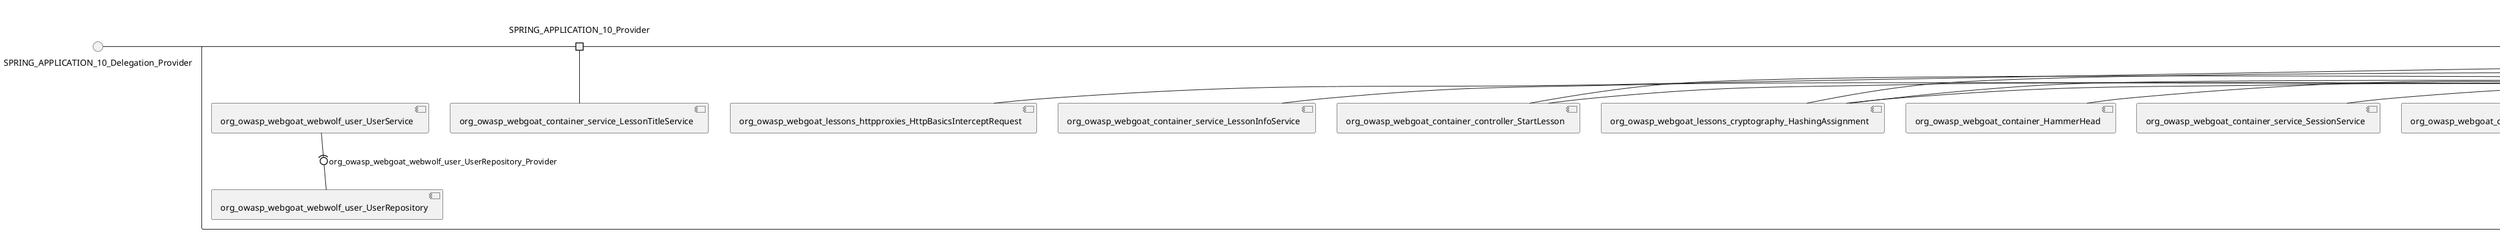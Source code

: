 @startuml
skinparam fixCircleLabelOverlapping true
skinparam componentStyle uml2
() SPRING_APPLICATION_10_Delegation_Provider
() SPRING_APPLICATION_11_Delegation_Provider
() SPRING_APPLICATION_12_Delegation_Provider
() SPRING_APPLICATION_13_Delegation_Provider
() SPRING_APPLICATION_14_Delegation_Provider
() SPRING_APPLICATION_15_Delegation_Provider
() SPRING_APPLICATION_16_Delegation_Provider
() SPRING_APPLICATION_2_Delegation_Provider
() SPRING_APPLICATION_3_Delegation_Provider
() SPRING_APPLICATION_4_Delegation_Provider
() SPRING_APPLICATION_5_Delegation_Provider
() SPRING_APPLICATION_6_Delegation_Provider
() SPRING_APPLICATION_7_Delegation_Provider
() SPRING_APPLICATION_8_Delegation_Provider
() SPRING_APPLICATION_9_Delegation_Provider
() SPRING_APPLICATION_BypassRestrictions_FieldRestrictions_POST_Delegation_Provider
() SPRING_APPLICATION_BypassRestrictions_frontendValidation_POST_Delegation_Provider
() SPRING_APPLICATION_ChromeDevTools_dummy_POST_Delegation_Provider
() SPRING_APPLICATION_ChromeDevTools_network_POST_Delegation_Provider
() SPRING_APPLICATION_CrossSiteScriptingStored_stored_xss_POST_Delegation_Provider
() SPRING_APPLICATION_CrossSiteScriptingStored_stored_xss_follow_up_POST_Delegation_Provider
() SPRING_APPLICATION_CrossSiteScripting_attack1_POST_Delegation_Provider
() SPRING_APPLICATION_CrossSiteScripting_attack3_POST_Delegation_Provider
() SPRING_APPLICATION_CrossSiteScripting_attack4_POST_Delegation_Provider
() SPRING_APPLICATION_CrossSiteScripting_attack5a_GET_Delegation_Provider
() SPRING_APPLICATION_CrossSiteScripting_attack6a_POST_Delegation_Provider
() SPRING_APPLICATION_CrossSiteScripting_dom_follow_up_POST_Delegation_Provider
() SPRING_APPLICATION_CrossSiteScripting_phone_home_xss_POST_Delegation_Provider
() SPRING_APPLICATION_CrossSiteScripting_quiz_GET_POST_Delegation_Provider
() SPRING_APPLICATION_Delegation_Provider
() SPRING_APPLICATION_GET_10_Delegation_Provider
() SPRING_APPLICATION_GET_11_Delegation_Provider
() SPRING_APPLICATION_GET_2_Delegation_Provider
() SPRING_APPLICATION_GET_3_Delegation_Provider
() SPRING_APPLICATION_GET_4_Delegation_Provider
() SPRING_APPLICATION_GET_5_Delegation_Provider
() SPRING_APPLICATION_GET_6_Delegation_Provider
() SPRING_APPLICATION_GET_7_Delegation_Provider
() SPRING_APPLICATION_GET_8_Delegation_Provider
() SPRING_APPLICATION_GET_9_Delegation_Provider
() SPRING_APPLICATION_GET_Delegation_Provider
() SPRING_APPLICATION_HtmlTampering_task_POST_Delegation_Provider
() SPRING_APPLICATION_HttpBasics_attack1_POST_Delegation_Provider
() SPRING_APPLICATION_HttpBasics_attack2_POST_Delegation_Provider
() SPRING_APPLICATION_IDOR_diff_attributes_POST_Delegation_Provider
() SPRING_APPLICATION_IDOR_login_POST_Delegation_Provider
() SPRING_APPLICATION_IDOR_profile_alt_path_POST_Delegation_Provider
() SPRING_APPLICATION_InsecureDeserialization_task_POST_Delegation_Provider
() SPRING_APPLICATION_InsecureLogin_Delegation_Provider
() SPRING_APPLICATION_JWT_decode_POST_Delegation_Provider
() SPRING_APPLICATION_JWT_jku_Delegation_Provider
() SPRING_APPLICATION_JWT_kid_Delegation_Provider
() SPRING_APPLICATION_JWT_quiz_GET_POST_Delegation_Provider
() SPRING_APPLICATION_JWT_refresh_Delegation_Provider
() SPRING_APPLICATION_JWT_secret_POST_Delegation_Provider
() SPRING_APPLICATION_JWT_votings_Delegation_Provider
() SPRING_APPLICATION_LogSpoofing_log_bleeding_POST_Delegation_Provider
() SPRING_APPLICATION_LogSpoofing_log_spoofing_POST_Delegation_Provider
() SPRING_APPLICATION_POST_10_Delegation_Provider
() SPRING_APPLICATION_POST_11_Delegation_Provider
() SPRING_APPLICATION_POST_12_Delegation_Provider
() SPRING_APPLICATION_POST_13_Delegation_Provider
() SPRING_APPLICATION_POST_14_Delegation_Provider
() SPRING_APPLICATION_POST_15_Delegation_Provider
() SPRING_APPLICATION_POST_16_Delegation_Provider
() SPRING_APPLICATION_POST_17_Delegation_Provider
() SPRING_APPLICATION_POST_18_Delegation_Provider
() SPRING_APPLICATION_POST_2_Delegation_Provider
() SPRING_APPLICATION_POST_3_Delegation_Provider
() SPRING_APPLICATION_POST_4_Delegation_Provider
() SPRING_APPLICATION_POST_5_Delegation_Provider
() SPRING_APPLICATION_POST_6_Delegation_Provider
() SPRING_APPLICATION_POST_7_Delegation_Provider
() SPRING_APPLICATION_POST_8_Delegation_Provider
() SPRING_APPLICATION_POST_9_Delegation_Provider
() SPRING_APPLICATION_POST_Delegation_Provider
() SPRING_APPLICATION_PUT_Delegation_Provider
() SPRING_APPLICATION_PasswordReset_ForgotPassword_create_password_reset_link_POST_Delegation_Provider
() SPRING_APPLICATION_PasswordReset_SecurityQuestions_POST_Delegation_Provider
() SPRING_APPLICATION_PasswordReset_reset_Delegation_Provider
() SPRING_APPLICATION_PasswordReset_simple_mail_reset_POST_Delegation_Provider
() SPRING_APPLICATION_PathTraversal_profile_picture_GET_Delegation_Provider
() SPRING_APPLICATION_PathTraversal_profile_picture_fix_GET_Delegation_Provider
() SPRING_APPLICATION_PathTraversal_profile_upload_POST_Delegation_Provider
() SPRING_APPLICATION_PathTraversal_profile_upload_fix_POST_Delegation_Provider
() SPRING_APPLICATION_PathTraversal_profile_upload_remove_user_input_POST_Delegation_Provider
() SPRING_APPLICATION_PathTraversal_random_POST_Delegation_Provider
() SPRING_APPLICATION_PathTraversal_random_picture_GET_Delegation_Provider
() SPRING_APPLICATION_PathTraversal_zip_slip_Delegation_Provider
() SPRING_APPLICATION_SSRF_task1_POST_Delegation_Provider
() SPRING_APPLICATION_SSRF_task2_POST_Delegation_Provider
() SPRING_APPLICATION_SecurePasswords_assignment_POST_Delegation_Provider
() SPRING_APPLICATION_SqlInjectionAdvanced_attack6a_POST_Delegation_Provider
() SPRING_APPLICATION_SqlInjectionAdvanced_attack6b_POST_Delegation_Provider
() SPRING_APPLICATION_SqlInjectionAdvanced_challenge_Login_POST_Delegation_Provider
() SPRING_APPLICATION_SqlInjectionAdvanced_challenge_PUT_Delegation_Provider
() SPRING_APPLICATION_SqlInjectionAdvanced_quiz_GET_POST_Delegation_Provider
() SPRING_APPLICATION_SqlInjectionMitigations_attack10a_POST_Delegation_Provider
() SPRING_APPLICATION_SqlInjectionMitigations_attack10b_POST_Delegation_Provider
() SPRING_APPLICATION_SqlInjectionMitigations_attack12a_POST_Delegation_Provider
() SPRING_APPLICATION_SqlInjectionMitigations_servers_GET_Delegation_Provider
() SPRING_APPLICATION_SqlInjection_assignment5a_POST_Delegation_Provider
() SPRING_APPLICATION_SqlInjection_assignment5b_POST_Delegation_Provider
() SPRING_APPLICATION_SqlInjection_attack10_POST_Delegation_Provider
() SPRING_APPLICATION_SqlInjection_attack2_POST_Delegation_Provider
() SPRING_APPLICATION_SqlInjection_attack3_POST_Delegation_Provider
() SPRING_APPLICATION_SqlInjection_attack4_POST_Delegation_Provider
() SPRING_APPLICATION_SqlInjection_attack5_POST_Delegation_Provider
() SPRING_APPLICATION_SqlInjection_attack8_POST_Delegation_Provider
() SPRING_APPLICATION_SqlInjection_attack9_POST_Delegation_Provider
() SPRING_APPLICATION_SqlOnlyInputValidationOnKeywords_attack_POST_Delegation_Provider
() SPRING_APPLICATION_SqlOnlyInputValidation_attack_POST_Delegation_Provider
() SPRING_APPLICATION_VulnerableComponents_attack1_POST_Delegation_Provider
() SPRING_APPLICATION_WebWolf_GET_Delegation_Provider
() SPRING_APPLICATION_WebWolf_landing_Delegation_Provider
() SPRING_APPLICATION_WebWolf_mail_Delegation_Provider
() SPRING_APPLICATION_challenge_1_POST_Delegation_Provider
() SPRING_APPLICATION_challenge_5_POST_Delegation_Provider
() SPRING_APPLICATION_challenge_7_Delegation_Provider
() SPRING_APPLICATION_challenge_8_Delegation_Provider
() SPRING_APPLICATION_challenge_logo_Delegation_Provider
() SPRING_APPLICATION_cia_quiz_GET_POST_Delegation_Provider
() SPRING_APPLICATION_clientSideFiltering_attack1_POST_Delegation_Provider
() SPRING_APPLICATION_clientSideFiltering_challenge_store_coupons_GET_Delegation_Provider
() SPRING_APPLICATION_clientSideFiltering_getItForFree_POST_Delegation_Provider
() SPRING_APPLICATION_clientSideFiltering_salaries_GET_Delegation_Provider
() SPRING_APPLICATION_crypto_encoding_basic_auth_POST_Delegation_Provider
() SPRING_APPLICATION_crypto_encoding_xor_POST_Delegation_Provider
() SPRING_APPLICATION_crypto_hashing_POST_Delegation_Provider
() SPRING_APPLICATION_crypto_secure_defaults_POST_Delegation_Provider
() SPRING_APPLICATION_crypto_signing_verify_POST_Delegation_Provider
() SPRING_APPLICATION_csrf_feedback_message_POST_Delegation_Provider
() SPRING_APPLICATION_csrf_review_POST_Delegation_Provider
() SPRING_APPLICATION_files_GET_Delegation_Provider
() SPRING_APPLICATION_fileupload_POST_Delegation_Provider
() SPRING_APPLICATION_jwt_Delegation_Provider
() SPRING_APPLICATION_landing_Delegation_Provider
() SPRING_APPLICATION_lesson_template_Delegation_Provider
() SPRING_APPLICATION_login_oauth_mvc_GET_Delegation_Provider
() SPRING_APPLICATION_mail_DELETE_GET_POST_Delegation_Provider
() SPRING_APPLICATION_register_mvc_POST_Delegation_Provider
() SPRING_APPLICATION_registration_GET_Delegation_Provider
() SPRING_APPLICATION_requests_GET_Delegation_Provider
() SPRING_APPLICATION_scoreboard_data_GET_Delegation_Provider
() SPRING_APPLICATION_server_directory_GET_Delegation_Provider
() SPRING_APPLICATION_service_debug_labels_mvc_Delegation_Provider
() SPRING_APPLICATION_service_lessonoverview_mvc_Delegation_Provider
() SPRING_APPLICATION_xxe_comments_GET_Delegation_Provider
rectangle System {
[org_owasp_webgoat_container_HammerHead] [[webgoat-webgoat.repository#_DxDI1COsEe-ClaNAP3CfIg]]
[org_owasp_webgoat_container_WebWolfRedirect] [[webgoat-webgoat.repository#_DxDI1COsEe-ClaNAP3CfIg]]
[org_owasp_webgoat_container_controller_StartLesson] [[webgoat-webgoat.repository#_DxDI1COsEe-ClaNAP3CfIg]]
[org_owasp_webgoat_container_controller_Welcome] [[webgoat-webgoat.repository#_DxDI1COsEe-ClaNAP3CfIg]]
[org_owasp_webgoat_container_i18n_PluginMessages_Provider] [[webgoat-webgoat.repository#_DxDI1COsEe-ClaNAP3CfIg]]
[org_owasp_webgoat_container_service_EnvironmentService] [[webgoat-webgoat.repository#_DxDI1COsEe-ClaNAP3CfIg]]
[org_owasp_webgoat_container_service_HintService] [[webgoat-webgoat.repository#_DxDI1COsEe-ClaNAP3CfIg]]
[org_owasp_webgoat_container_service_LabelDebugService] [[webgoat-webgoat.repository#_DxDI1COsEe-ClaNAP3CfIg]]
[org_owasp_webgoat_container_service_LabelService] [[webgoat-webgoat.repository#_DxDI1COsEe-ClaNAP3CfIg]]
[org_owasp_webgoat_container_service_LessonInfoService] [[webgoat-webgoat.repository#_DxDI1COsEe-ClaNAP3CfIg]]
[org_owasp_webgoat_container_service_LessonMenuService] [[webgoat-webgoat.repository#_DxDI1COsEe-ClaNAP3CfIg]]
[org_owasp_webgoat_container_service_LessonProgressService] [[webgoat-webgoat.repository#_DxDI1COsEe-ClaNAP3CfIg]]
[org_owasp_webgoat_container_service_LessonTitleService] [[webgoat-webgoat.repository#_DxDI1COsEe-ClaNAP3CfIg]]
[org_owasp_webgoat_container_service_ReportCardService] [[webgoat-webgoat.repository#_DxDI1COsEe-ClaNAP3CfIg]]
[org_owasp_webgoat_container_service_RestartLessonService] [[webgoat-webgoat.repository#_DxDI1COsEe-ClaNAP3CfIg]]
[org_owasp_webgoat_container_service_SessionService] [[webgoat-webgoat.repository#_DxDI1COsEe-ClaNAP3CfIg]]
[org_owasp_webgoat_container_session_UserSessionData_Provider] [[webgoat-webgoat.repository#_DxDI1COsEe-ClaNAP3CfIg]]
[org_owasp_webgoat_container_session_WebSession_Provider] [[webgoat-webgoat.repository#_DxDI1COsEe-ClaNAP3CfIg]]
[org_owasp_webgoat_container_users_RegistrationController] [[webgoat-webgoat.repository#_DxDI1COsEe-ClaNAP3CfIg]]
[org_owasp_webgoat_container_users_Scoreboard] [[webgoat-webgoat.repository#_DxDI1COsEe-ClaNAP3CfIg]]
[org_owasp_webgoat_container_users_UserRepository] [[webgoat-webgoat.repository#_DxDI1COsEe-ClaNAP3CfIg]]
[org_owasp_webgoat_container_users_UserService] [[webgoat-webgoat.repository#_DxDI1COsEe-ClaNAP3CfIg]]
[org_owasp_webgoat_container_users_UserTrackerRepository] [[webgoat-webgoat.repository#_DxDI1COsEe-ClaNAP3CfIg]]
[org_owasp_webgoat_lessons_authbypass_VerifyAccount] [[webgoat-webgoat.repository#_DxDI1COsEe-ClaNAP3CfIg]]
[org_owasp_webgoat_lessons_bypassrestrictions_BypassRestrictionsFieldRestrictions] [[webgoat-webgoat.repository#_DxDI1COsEe-ClaNAP3CfIg]]
[org_owasp_webgoat_lessons_bypassrestrictions_BypassRestrictionsFrontendValidation] [[webgoat-webgoat.repository#_DxDI1COsEe-ClaNAP3CfIg]]
[org_owasp_webgoat_lessons_challenges_FlagController] [[webgoat-webgoat.repository#_DxDI1COsEe-ClaNAP3CfIg]]
[org_owasp_webgoat_lessons_challenges_challenge1_Assignment1] [[webgoat-webgoat.repository#_DxDI1COsEe-ClaNAP3CfIg]]
[org_owasp_webgoat_lessons_challenges_challenge1_ImageServlet] [[webgoat-webgoat.repository#_DxDI1COsEe-ClaNAP3CfIg]]
[org_owasp_webgoat_lessons_challenges_challenge5_Assignment5] [[webgoat-webgoat.repository#_DxDI1COsEe-ClaNAP3CfIg]]
[org_owasp_webgoat_lessons_challenges_challenge7_Assignment7] [[webgoat-webgoat.repository#_DxDI1COsEe-ClaNAP3CfIg]]
[org_owasp_webgoat_lessons_challenges_challenge8_Assignment8] [[webgoat-webgoat.repository#_DxDI1COsEe-ClaNAP3CfIg]]
[org_owasp_webgoat_lessons_chromedevtools_NetworkDummy] [[webgoat-webgoat.repository#_DxDI1COsEe-ClaNAP3CfIg]]
[org_owasp_webgoat_lessons_chromedevtools_NetworkLesson] [[webgoat-webgoat.repository#_DxDI1COsEe-ClaNAP3CfIg]]
[org_owasp_webgoat_lessons_cia_CIAQuiz] [[webgoat-webgoat.repository#_DxDI1COsEe-ClaNAP3CfIg]]
[org_owasp_webgoat_lessons_clientsidefiltering_ClientSideFilteringAssignment] [[webgoat-webgoat.repository#_DxDI1COsEe-ClaNAP3CfIg]]
[org_owasp_webgoat_lessons_clientsidefiltering_ClientSideFilteringFreeAssignment] [[webgoat-webgoat.repository#_DxDI1COsEe-ClaNAP3CfIg]]
[org_owasp_webgoat_lessons_clientsidefiltering_Salaries] [[webgoat-webgoat.repository#_DxDI1COsEe-ClaNAP3CfIg]]
[org_owasp_webgoat_lessons_clientsidefiltering_ShopEndpoint] [[webgoat-webgoat.repository#_DxDI1COsEe-ClaNAP3CfIg]]
[org_owasp_webgoat_lessons_cryptography_EncodingAssignment] [[webgoat-webgoat.repository#_DxDI1COsEe-ClaNAP3CfIg]]
[org_owasp_webgoat_lessons_cryptography_HashingAssignment] [[webgoat-webgoat.repository#_DxDI1COsEe-ClaNAP3CfIg]]
[org_owasp_webgoat_lessons_cryptography_SecureDefaultsAssignment] [[webgoat-webgoat.repository#_DxDI1COsEe-ClaNAP3CfIg]]
[org_owasp_webgoat_lessons_cryptography_SigningAssignment] [[webgoat-webgoat.repository#_DxDI1COsEe-ClaNAP3CfIg]]
[org_owasp_webgoat_lessons_cryptography_XOREncodingAssignment] [[webgoat-webgoat.repository#_DxDI1COsEe-ClaNAP3CfIg]]
[org_owasp_webgoat_lessons_csrf_CSRFConfirmFlag1] [[webgoat-webgoat.repository#_DxDI1COsEe-ClaNAP3CfIg]]
[org_owasp_webgoat_lessons_csrf_CSRFFeedback] [[webgoat-webgoat.repository#_DxDI1COsEe-ClaNAP3CfIg]]
[org_owasp_webgoat_lessons_csrf_CSRFGetFlag] [[webgoat-webgoat.repository#_DxDI1COsEe-ClaNAP3CfIg]]
[org_owasp_webgoat_lessons_csrf_CSRFLogin] [[webgoat-webgoat.repository#_DxDI1COsEe-ClaNAP3CfIg]]
[org_owasp_webgoat_lessons_csrf_ForgedReviews] [[webgoat-webgoat.repository#_DxDI1COsEe-ClaNAP3CfIg]]
[org_owasp_webgoat_lessons_csrf_ObjectMapper_Provider] [[webgoat-webgoat.repository#_DxDI1COsEe-ClaNAP3CfIg]]
[org_owasp_webgoat_lessons_deserialization_InsecureDeserializationTask] [[webgoat-webgoat.repository#_DxDI1COsEe-ClaNAP3CfIg]]
[org_owasp_webgoat_lessons_hijacksession_HijackSessionAssignment] [[webgoat-webgoat.repository#_DxDI1COsEe-ClaNAP3CfIg]]
[org_owasp_webgoat_lessons_hijacksession_cas_HijackSessionAuthenticationProvider] [[webgoat-webgoat.repository#_DxDI1COsEe-ClaNAP3CfIg]]
[org_owasp_webgoat_lessons_htmltampering_HtmlTamperingTask] [[webgoat-webgoat.repository#_DxDI1COsEe-ClaNAP3CfIg]]
[org_owasp_webgoat_lessons_httpbasics_HttpBasicsLesson] [[webgoat-webgoat.repository#_DxDI1COsEe-ClaNAP3CfIg]]
[org_owasp_webgoat_lessons_httpbasics_HttpBasicsQuiz] [[webgoat-webgoat.repository#_DxDI1COsEe-ClaNAP3CfIg]]
[org_owasp_webgoat_lessons_httpproxies_HttpBasicsInterceptRequest] [[webgoat-webgoat.repository#_DxDI1COsEe-ClaNAP3CfIg]]
[org_owasp_webgoat_lessons_idor_IDORDiffAttributes] [[webgoat-webgoat.repository#_DxDI1COsEe-ClaNAP3CfIg]]
[org_owasp_webgoat_lessons_idor_IDOREditOtherProfile] [[webgoat-webgoat.repository#_DxDI1COsEe-ClaNAP3CfIg]]
[org_owasp_webgoat_lessons_idor_IDORLogin] [[webgoat-webgoat.repository#_DxDI1COsEe-ClaNAP3CfIg]]
[org_owasp_webgoat_lessons_idor_IDORViewOtherProfile] [[webgoat-webgoat.repository#_DxDI1COsEe-ClaNAP3CfIg]]
[org_owasp_webgoat_lessons_idor_IDORViewOwnProfile] [[webgoat-webgoat.repository#_DxDI1COsEe-ClaNAP3CfIg]]
[org_owasp_webgoat_lessons_idor_IDORViewOwnProfileAltUrl] [[webgoat-webgoat.repository#_DxDI1COsEe-ClaNAP3CfIg]]
[org_owasp_webgoat_lessons_insecurelogin_InsecureLoginTask] [[webgoat-webgoat.repository#_DxDI1COsEe-ClaNAP3CfIg]]
[org_owasp_webgoat_lessons_jwt_JWTDecodeEndpoint] [[webgoat-webgoat.repository#_DxDI1COsEe-ClaNAP3CfIg]]
[org_owasp_webgoat_lessons_jwt_JWTQuiz] [[webgoat-webgoat.repository#_DxDI1COsEe-ClaNAP3CfIg]]
[org_owasp_webgoat_lessons_jwt_JWTRefreshEndpoint] [[webgoat-webgoat.repository#_DxDI1COsEe-ClaNAP3CfIg]]
[org_owasp_webgoat_lessons_jwt_JWTSecretKeyEndpoint] [[webgoat-webgoat.repository#_DxDI1COsEe-ClaNAP3CfIg]]
[org_owasp_webgoat_lessons_jwt_JWTVotesEndpoint] [[webgoat-webgoat.repository#_DxDI1COsEe-ClaNAP3CfIg]]
[org_owasp_webgoat_lessons_jwt_claimmisuse_JWTHeaderJKUEndpoint] [[webgoat-webgoat.repository#_DxDI1COsEe-ClaNAP3CfIg]]
[org_owasp_webgoat_lessons_jwt_claimmisuse_JWTHeaderKIDEndpoint] [[webgoat-webgoat.repository#_DxDI1COsEe-ClaNAP3CfIg]]
[org_owasp_webgoat_lessons_lessontemplate_SampleAttack] [[webgoat-webgoat.repository#_DxDI1COsEe-ClaNAP3CfIg]]
[org_owasp_webgoat_lessons_logging_LogBleedingTask] [[webgoat-webgoat.repository#_DxDI1COsEe-ClaNAP3CfIg]]
[org_owasp_webgoat_lessons_logging_LogSpoofingTask] [[webgoat-webgoat.repository#_DxDI1COsEe-ClaNAP3CfIg]]
[org_owasp_webgoat_lessons_missingac_MissingFunctionACHiddenMenus] [[webgoat-webgoat.repository#_DxDI1COsEe-ClaNAP3CfIg]]
[org_owasp_webgoat_lessons_missingac_MissingFunctionACUsers] [[webgoat-webgoat.repository#_DxDI1COsEe-ClaNAP3CfIg]]
[org_owasp_webgoat_lessons_missingac_MissingFunctionACYourHash] [[webgoat-webgoat.repository#_DxDI1COsEe-ClaNAP3CfIg]]
[org_owasp_webgoat_lessons_missingac_MissingFunctionACYourHashAdmin] [[webgoat-webgoat.repository#_DxDI1COsEe-ClaNAP3CfIg]]
[org_owasp_webgoat_lessons_passwordreset_QuestionsAssignment] [[webgoat-webgoat.repository#_DxDI1COsEe-ClaNAP3CfIg]]
[org_owasp_webgoat_lessons_passwordreset_ResetLinkAssignment] [[webgoat-webgoat.repository#_DxDI1COsEe-ClaNAP3CfIg]]
[org_owasp_webgoat_lessons_passwordreset_ResetLinkAssignmentForgotPassword] [[webgoat-webgoat.repository#_DxDI1COsEe-ClaNAP3CfIg]]
[org_owasp_webgoat_lessons_passwordreset_SecurityQuestionAssignment] [[webgoat-webgoat.repository#_DxDI1COsEe-ClaNAP3CfIg]]
[org_owasp_webgoat_lessons_passwordreset_SimpleMailAssignment] [[webgoat-webgoat.repository#_DxDI1COsEe-ClaNAP3CfIg]]
[org_owasp_webgoat_lessons_passwordreset_TriedQuestions] [[webgoat-webgoat.repository#_DxDI1COsEe-ClaNAP3CfIg]]
[org_owasp_webgoat_lessons_pathtraversal_ProfileUpload] [[webgoat-webgoat.repository#_DxDI1COsEe-ClaNAP3CfIg]]
[org_owasp_webgoat_lessons_pathtraversal_ProfileUploadFix] [[webgoat-webgoat.repository#_DxDI1COsEe-ClaNAP3CfIg]]
[org_owasp_webgoat_lessons_pathtraversal_ProfileUploadRemoveUserInput] [[webgoat-webgoat.repository#_DxDI1COsEe-ClaNAP3CfIg]]
[org_owasp_webgoat_lessons_pathtraversal_ProfileUploadRetrieval] [[webgoat-webgoat.repository#_DxDI1COsEe-ClaNAP3CfIg]]
[org_owasp_webgoat_lessons_pathtraversal_ProfileZipSlip] [[webgoat-webgoat.repository#_DxDI1COsEe-ClaNAP3CfIg]]
[org_owasp_webgoat_lessons_securepasswords_SecurePasswordsAssignment] [[webgoat-webgoat.repository#_DxDI1COsEe-ClaNAP3CfIg]]
[org_owasp_webgoat_lessons_spoofcookie_SpoofCookieAssignment] [[webgoat-webgoat.repository#_DxDI1COsEe-ClaNAP3CfIg]]
[org_owasp_webgoat_lessons_sqlinjection_advanced_SqlInjectionChallenge] [[webgoat-webgoat.repository#_DxDI1COsEe-ClaNAP3CfIg]]
[org_owasp_webgoat_lessons_sqlinjection_advanced_SqlInjectionChallengeLogin] [[webgoat-webgoat.repository#_DxDI1COsEe-ClaNAP3CfIg]]
[org_owasp_webgoat_lessons_sqlinjection_advanced_SqlInjectionLesson6a] [[webgoat-webgoat.repository#_DxDI1COsEe-ClaNAP3CfIg]]
[org_owasp_webgoat_lessons_sqlinjection_advanced_SqlInjectionLesson6b] [[webgoat-webgoat.repository#_DxDI1COsEe-ClaNAP3CfIg]]
[org_owasp_webgoat_lessons_sqlinjection_advanced_SqlInjectionQuiz] [[webgoat-webgoat.repository#_DxDI1COsEe-ClaNAP3CfIg]]
[org_owasp_webgoat_lessons_sqlinjection_introduction_SqlInjectionLesson10] [[webgoat-webgoat.repository#_DxDI1COsEe-ClaNAP3CfIg]]
[org_owasp_webgoat_lessons_sqlinjection_introduction_SqlInjectionLesson2] [[webgoat-webgoat.repository#_DxDI1COsEe-ClaNAP3CfIg]]
[org_owasp_webgoat_lessons_sqlinjection_introduction_SqlInjectionLesson3] [[webgoat-webgoat.repository#_DxDI1COsEe-ClaNAP3CfIg]]
[org_owasp_webgoat_lessons_sqlinjection_introduction_SqlInjectionLesson4] [[webgoat-webgoat.repository#_DxDI1COsEe-ClaNAP3CfIg]]
[org_owasp_webgoat_lessons_sqlinjection_introduction_SqlInjectionLesson5] [[webgoat-webgoat.repository#_DxDI1COsEe-ClaNAP3CfIg]]
[org_owasp_webgoat_lessons_sqlinjection_introduction_SqlInjectionLesson5a] [[webgoat-webgoat.repository#_DxDI1COsEe-ClaNAP3CfIg]]
[org_owasp_webgoat_lessons_sqlinjection_introduction_SqlInjectionLesson5b] [[webgoat-webgoat.repository#_DxDI1COsEe-ClaNAP3CfIg]]
[org_owasp_webgoat_lessons_sqlinjection_introduction_SqlInjectionLesson8] [[webgoat-webgoat.repository#_DxDI1COsEe-ClaNAP3CfIg]]
[org_owasp_webgoat_lessons_sqlinjection_introduction_SqlInjectionLesson9] [[webgoat-webgoat.repository#_DxDI1COsEe-ClaNAP3CfIg]]
[org_owasp_webgoat_lessons_sqlinjection_mitigation_Servers] [[webgoat-webgoat.repository#_DxDI1COsEe-ClaNAP3CfIg]]
[org_owasp_webgoat_lessons_sqlinjection_mitigation_SqlInjectionLesson10a] [[webgoat-webgoat.repository#_DxDI1COsEe-ClaNAP3CfIg]]
[org_owasp_webgoat_lessons_sqlinjection_mitigation_SqlInjectionLesson10b] [[webgoat-webgoat.repository#_DxDI1COsEe-ClaNAP3CfIg]]
[org_owasp_webgoat_lessons_sqlinjection_mitigation_SqlInjectionLesson13] [[webgoat-webgoat.repository#_DxDI1COsEe-ClaNAP3CfIg]]
[org_owasp_webgoat_lessons_sqlinjection_mitigation_SqlOnlyInputValidation] [[webgoat-webgoat.repository#_DxDI1COsEe-ClaNAP3CfIg]]
[org_owasp_webgoat_lessons_sqlinjection_mitigation_SqlOnlyInputValidationOnKeywords] [[webgoat-webgoat.repository#_DxDI1COsEe-ClaNAP3CfIg]]
[org_owasp_webgoat_lessons_ssrf_SSRFTask1] [[webgoat-webgoat.repository#_DxDI1COsEe-ClaNAP3CfIg]]
[org_owasp_webgoat_lessons_ssrf_SSRFTask2] [[webgoat-webgoat.repository#_DxDI1COsEe-ClaNAP3CfIg]]
[org_owasp_webgoat_lessons_vulnerablecomponents_VulnerableComponentsLesson] [[webgoat-webgoat.repository#_DxDI1COsEe-ClaNAP3CfIg]]
[org_owasp_webgoat_lessons_webwolfintroduction_LandingAssignment] [[webgoat-webgoat.repository#_DxDI1COsEe-ClaNAP3CfIg]]
[org_owasp_webgoat_lessons_webwolfintroduction_MailAssignment] [[webgoat-webgoat.repository#_DxDI1COsEe-ClaNAP3CfIg]]
[org_owasp_webgoat_lessons_xss_CrossSiteScriptingLesson1] [[webgoat-webgoat.repository#_DxDI1COsEe-ClaNAP3CfIg]]
[org_owasp_webgoat_lessons_xss_CrossSiteScriptingLesson3] [[webgoat-webgoat.repository#_DxDI1COsEe-ClaNAP3CfIg]]
[org_owasp_webgoat_lessons_xss_CrossSiteScriptingLesson4] [[webgoat-webgoat.repository#_DxDI1COsEe-ClaNAP3CfIg]]
[org_owasp_webgoat_lessons_xss_CrossSiteScriptingLesson5a] [[webgoat-webgoat.repository#_DxDI1COsEe-ClaNAP3CfIg]]
[org_owasp_webgoat_lessons_xss_CrossSiteScriptingLesson6a] [[webgoat-webgoat.repository#_DxDI1COsEe-ClaNAP3CfIg]]
[org_owasp_webgoat_lessons_xss_CrossSiteScriptingQuiz] [[webgoat-webgoat.repository#_DxDI1COsEe-ClaNAP3CfIg]]
[org_owasp_webgoat_lessons_xss_DOMCrossSiteScripting] [[webgoat-webgoat.repository#_DxDI1COsEe-ClaNAP3CfIg]]
[org_owasp_webgoat_lessons_xss_DOMCrossSiteScriptingVerifier] [[webgoat-webgoat.repository#_DxDI1COsEe-ClaNAP3CfIg]]
[org_owasp_webgoat_lessons_xss_stored_StoredCrossSiteScriptingVerifier] [[webgoat-webgoat.repository#_DxDI1COsEe-ClaNAP3CfIg]]
[org_owasp_webgoat_lessons_xss_stored_StoredXssComments] [[webgoat-webgoat.repository#_DxDI1COsEe-ClaNAP3CfIg]]
[org_owasp_webgoat_lessons_xxe_BlindSendFileAssignment] [[webgoat-webgoat.repository#_DxDI1COsEe-ClaNAP3CfIg]]
[org_owasp_webgoat_lessons_xxe_CommentsCache] [[webgoat-webgoat.repository#_DxDI1COsEe-ClaNAP3CfIg]]
[org_owasp_webgoat_lessons_xxe_CommentsEndpoint] [[webgoat-webgoat.repository#_DxDI1COsEe-ClaNAP3CfIg]]
[org_owasp_webgoat_lessons_xxe_ContentTypeAssignment] [[webgoat-webgoat.repository#_DxDI1COsEe-ClaNAP3CfIg]]
[org_owasp_webgoat_lessons_xxe_SimpleXXE] [[webgoat-webgoat.repository#_DxDI1COsEe-ClaNAP3CfIg]]
[org_owasp_webgoat_webwolf_FileServer] [[webgoat-webgoat.repository#_DxDI1COsEe-ClaNAP3CfIg]]
[org_owasp_webgoat_webwolf_jwt_JWTController] [[webgoat-webgoat.repository#_DxDI1COsEe-ClaNAP3CfIg]]
[org_owasp_webgoat_webwolf_mailbox_MailboxController] [[webgoat-webgoat.repository#_DxDI1COsEe-ClaNAP3CfIg]]
[org_owasp_webgoat_webwolf_mailbox_MailboxRepository] [[webgoat-webgoat.repository#_DxDI1COsEe-ClaNAP3CfIg]]
[org_owasp_webgoat_webwolf_requests_LandingPage] [[webgoat-webgoat.repository#_DxDI1COsEe-ClaNAP3CfIg]]
[org_owasp_webgoat_webwolf_requests_Requests] [[webgoat-webgoat.repository#_DxDI1COsEe-ClaNAP3CfIg]]
[org_owasp_webgoat_webwolf_user_UserRepository] [[webgoat-webgoat.repository#_DxDI1COsEe-ClaNAP3CfIg]]
[org_owasp_webgoat_webwolf_user_UserService] [[webgoat-webgoat.repository#_DxDI1COsEe-ClaNAP3CfIg]]
port SPRING_APPLICATION_10_Provider
SPRING_APPLICATION_10_Delegation_Provider - SPRING_APPLICATION_10_Provider
SPRING_APPLICATION_10_Provider - [org_owasp_webgoat_container_service_LessonTitleService]
port SPRING_APPLICATION_11_Provider
SPRING_APPLICATION_11_Delegation_Provider - SPRING_APPLICATION_11_Provider
SPRING_APPLICATION_11_Provider - [org_owasp_webgoat_lessons_cryptography_HashingAssignment]
port SPRING_APPLICATION_12_Provider
SPRING_APPLICATION_12_Delegation_Provider - SPRING_APPLICATION_12_Provider
SPRING_APPLICATION_12_Provider - [org_owasp_webgoat_lessons_httpproxies_HttpBasicsInterceptRequest]
port SPRING_APPLICATION_13_Provider
SPRING_APPLICATION_13_Delegation_Provider - SPRING_APPLICATION_13_Provider
SPRING_APPLICATION_13_Provider - [org_owasp_webgoat_container_controller_StartLesson]
port SPRING_APPLICATION_14_Provider
SPRING_APPLICATION_14_Delegation_Provider - SPRING_APPLICATION_14_Provider
SPRING_APPLICATION_14_Provider - [org_owasp_webgoat_container_service_LessonInfoService]
port SPRING_APPLICATION_15_Provider
SPRING_APPLICATION_15_Delegation_Provider - SPRING_APPLICATION_15_Provider
SPRING_APPLICATION_15_Provider - [org_owasp_webgoat_lessons_xxe_SimpleXXE]
port SPRING_APPLICATION_16_Provider
SPRING_APPLICATION_16_Delegation_Provider - SPRING_APPLICATION_16_Provider
SPRING_APPLICATION_16_Provider - [org_owasp_webgoat_lessons_cryptography_HashingAssignment]
port SPRING_APPLICATION_2_Provider
SPRING_APPLICATION_2_Delegation_Provider - SPRING_APPLICATION_2_Provider
SPRING_APPLICATION_2_Provider - [org_owasp_webgoat_webwolf_FileServer]
port SPRING_APPLICATION_3_Provider
SPRING_APPLICATION_3_Delegation_Provider - SPRING_APPLICATION_3_Provider
SPRING_APPLICATION_3_Provider - [org_owasp_webgoat_container_controller_StartLesson]
port SPRING_APPLICATION_4_Provider
SPRING_APPLICATION_4_Delegation_Provider - SPRING_APPLICATION_4_Provider
SPRING_APPLICATION_4_Provider - [org_owasp_webgoat_container_HammerHead]
port SPRING_APPLICATION_5_Provider
SPRING_APPLICATION_5_Delegation_Provider - SPRING_APPLICATION_5_Provider
SPRING_APPLICATION_5_Provider - [org_owasp_webgoat_container_service_SessionService]
port SPRING_APPLICATION_6_Provider
SPRING_APPLICATION_6_Delegation_Provider - SPRING_APPLICATION_6_Provider
SPRING_APPLICATION_6_Provider - [org_owasp_webgoat_lessons_cryptography_SigningAssignment]
port SPRING_APPLICATION_7_Provider
SPRING_APPLICATION_7_Delegation_Provider - SPRING_APPLICATION_7_Provider
SPRING_APPLICATION_7_Provider - [org_owasp_webgoat_container_service_RestartLessonService]
port SPRING_APPLICATION_8_Provider
SPRING_APPLICATION_8_Delegation_Provider - SPRING_APPLICATION_8_Provider
SPRING_APPLICATION_8_Provider - [org_owasp_webgoat_lessons_jwt_JWTSecretKeyEndpoint]
port SPRING_APPLICATION_9_Provider
SPRING_APPLICATION_9_Delegation_Provider - SPRING_APPLICATION_9_Provider
SPRING_APPLICATION_9_Provider - [org_owasp_webgoat_container_service_LabelDebugService]
port SPRING_APPLICATION_BypassRestrictions_FieldRestrictions_POST_Provider
SPRING_APPLICATION_BypassRestrictions_FieldRestrictions_POST_Delegation_Provider - SPRING_APPLICATION_BypassRestrictions_FieldRestrictions_POST_Provider
SPRING_APPLICATION_BypassRestrictions_FieldRestrictions_POST_Provider - [org_owasp_webgoat_lessons_bypassrestrictions_BypassRestrictionsFieldRestrictions]
port SPRING_APPLICATION_BypassRestrictions_frontendValidation_POST_Provider
SPRING_APPLICATION_BypassRestrictions_frontendValidation_POST_Delegation_Provider - SPRING_APPLICATION_BypassRestrictions_frontendValidation_POST_Provider
SPRING_APPLICATION_BypassRestrictions_frontendValidation_POST_Provider - [org_owasp_webgoat_lessons_bypassrestrictions_BypassRestrictionsFrontendValidation]
port SPRING_APPLICATION_ChromeDevTools_dummy_POST_Provider
SPRING_APPLICATION_ChromeDevTools_dummy_POST_Delegation_Provider - SPRING_APPLICATION_ChromeDevTools_dummy_POST_Provider
SPRING_APPLICATION_ChromeDevTools_dummy_POST_Provider - [org_owasp_webgoat_lessons_chromedevtools_NetworkDummy]
port SPRING_APPLICATION_ChromeDevTools_network_POST_Provider
SPRING_APPLICATION_ChromeDevTools_network_POST_Delegation_Provider - SPRING_APPLICATION_ChromeDevTools_network_POST_Provider
SPRING_APPLICATION_ChromeDevTools_network_POST_Provider - [org_owasp_webgoat_lessons_chromedevtools_NetworkLesson]
port SPRING_APPLICATION_CrossSiteScriptingStored_stored_xss_POST_Provider
SPRING_APPLICATION_CrossSiteScriptingStored_stored_xss_POST_Delegation_Provider - SPRING_APPLICATION_CrossSiteScriptingStored_stored_xss_POST_Provider
SPRING_APPLICATION_CrossSiteScriptingStored_stored_xss_POST_Provider - [org_owasp_webgoat_lessons_xss_stored_StoredXssComments]
port SPRING_APPLICATION_CrossSiteScriptingStored_stored_xss_follow_up_POST_Provider
SPRING_APPLICATION_CrossSiteScriptingStored_stored_xss_follow_up_POST_Delegation_Provider - SPRING_APPLICATION_CrossSiteScriptingStored_stored_xss_follow_up_POST_Provider
SPRING_APPLICATION_CrossSiteScriptingStored_stored_xss_follow_up_POST_Provider - [org_owasp_webgoat_lessons_xss_stored_StoredCrossSiteScriptingVerifier]
port SPRING_APPLICATION_CrossSiteScripting_attack1_POST_Provider
SPRING_APPLICATION_CrossSiteScripting_attack1_POST_Delegation_Provider - SPRING_APPLICATION_CrossSiteScripting_attack1_POST_Provider
SPRING_APPLICATION_CrossSiteScripting_attack1_POST_Provider - [org_owasp_webgoat_lessons_xss_CrossSiteScriptingLesson1]
port SPRING_APPLICATION_CrossSiteScripting_attack3_POST_Provider
SPRING_APPLICATION_CrossSiteScripting_attack3_POST_Delegation_Provider - SPRING_APPLICATION_CrossSiteScripting_attack3_POST_Provider
SPRING_APPLICATION_CrossSiteScripting_attack3_POST_Provider - [org_owasp_webgoat_lessons_xss_CrossSiteScriptingLesson3]
port SPRING_APPLICATION_CrossSiteScripting_attack4_POST_Provider
SPRING_APPLICATION_CrossSiteScripting_attack4_POST_Delegation_Provider - SPRING_APPLICATION_CrossSiteScripting_attack4_POST_Provider
SPRING_APPLICATION_CrossSiteScripting_attack4_POST_Provider - [org_owasp_webgoat_lessons_xss_CrossSiteScriptingLesson4]
port SPRING_APPLICATION_CrossSiteScripting_attack5a_GET_Provider
SPRING_APPLICATION_CrossSiteScripting_attack5a_GET_Delegation_Provider - SPRING_APPLICATION_CrossSiteScripting_attack5a_GET_Provider
SPRING_APPLICATION_CrossSiteScripting_attack5a_GET_Provider - [org_owasp_webgoat_lessons_xss_CrossSiteScriptingLesson5a]
port SPRING_APPLICATION_CrossSiteScripting_attack6a_POST_Provider
SPRING_APPLICATION_CrossSiteScripting_attack6a_POST_Delegation_Provider - SPRING_APPLICATION_CrossSiteScripting_attack6a_POST_Provider
SPRING_APPLICATION_CrossSiteScripting_attack6a_POST_Provider - [org_owasp_webgoat_lessons_xss_CrossSiteScriptingLesson6a]
port SPRING_APPLICATION_CrossSiteScripting_dom_follow_up_POST_Provider
SPRING_APPLICATION_CrossSiteScripting_dom_follow_up_POST_Delegation_Provider - SPRING_APPLICATION_CrossSiteScripting_dom_follow_up_POST_Provider
SPRING_APPLICATION_CrossSiteScripting_dom_follow_up_POST_Provider - [org_owasp_webgoat_lessons_xss_DOMCrossSiteScriptingVerifier]
port SPRING_APPLICATION_CrossSiteScripting_phone_home_xss_POST_Provider
SPRING_APPLICATION_CrossSiteScripting_phone_home_xss_POST_Delegation_Provider - SPRING_APPLICATION_CrossSiteScripting_phone_home_xss_POST_Provider
SPRING_APPLICATION_CrossSiteScripting_phone_home_xss_POST_Provider - [org_owasp_webgoat_lessons_xss_DOMCrossSiteScripting]
port SPRING_APPLICATION_CrossSiteScripting_quiz_GET_POST_Provider
SPRING_APPLICATION_CrossSiteScripting_quiz_GET_POST_Delegation_Provider - SPRING_APPLICATION_CrossSiteScripting_quiz_GET_POST_Provider
SPRING_APPLICATION_CrossSiteScripting_quiz_GET_POST_Provider - [org_owasp_webgoat_lessons_xss_CrossSiteScriptingQuiz]
port SPRING_APPLICATION_Provider
SPRING_APPLICATION_Delegation_Provider - SPRING_APPLICATION_Provider
SPRING_APPLICATION_Provider - [org_owasp_webgoat_container_service_LessonMenuService]
port SPRING_APPLICATION_GET_10_Provider
SPRING_APPLICATION_GET_10_Delegation_Provider - SPRING_APPLICATION_GET_10_Provider
SPRING_APPLICATION_GET_10_Provider - [org_owasp_webgoat_lessons_idor_IDORViewOtherProfile]
port SPRING_APPLICATION_GET_11_Provider
SPRING_APPLICATION_GET_11_Delegation_Provider - SPRING_APPLICATION_GET_11_Provider
SPRING_APPLICATION_GET_11_Provider - [org_owasp_webgoat_container_service_HintService]
port SPRING_APPLICATION_GET_2_Provider
SPRING_APPLICATION_GET_2_Delegation_Provider - SPRING_APPLICATION_GET_2_Provider
SPRING_APPLICATION_GET_2_Provider - [org_owasp_webgoat_container_service_LabelService]
port SPRING_APPLICATION_GET_3_Provider
SPRING_APPLICATION_GET_3_Delegation_Provider - SPRING_APPLICATION_GET_3_Provider
SPRING_APPLICATION_GET_3_Provider - [org_owasp_webgoat_lessons_idor_IDORViewOwnProfile]
port SPRING_APPLICATION_GET_4_Provider
SPRING_APPLICATION_GET_4_Delegation_Provider - SPRING_APPLICATION_GET_4_Provider
SPRING_APPLICATION_GET_4_Provider - [org_owasp_webgoat_lessons_csrf_ForgedReviews]
port SPRING_APPLICATION_GET_5_Provider
SPRING_APPLICATION_GET_5_Delegation_Provider - SPRING_APPLICATION_GET_5_Provider
SPRING_APPLICATION_GET_5_Provider - [org_owasp_webgoat_lessons_spoofcookie_SpoofCookieAssignment]
port SPRING_APPLICATION_GET_6_Provider
SPRING_APPLICATION_GET_6_Delegation_Provider - SPRING_APPLICATION_GET_6_Provider
SPRING_APPLICATION_GET_6_Provider - [org_owasp_webgoat_lessons_xss_stored_StoredXssComments]
port SPRING_APPLICATION_GET_7_Provider
SPRING_APPLICATION_GET_7_Delegation_Provider - SPRING_APPLICATION_GET_7_Provider
SPRING_APPLICATION_GET_7_Provider - [org_owasp_webgoat_container_controller_Welcome]
port SPRING_APPLICATION_GET_8_Provider
SPRING_APPLICATION_GET_8_Delegation_Provider - SPRING_APPLICATION_GET_8_Provider
SPRING_APPLICATION_GET_8_Provider - [org_owasp_webgoat_lessons_cryptography_EncodingAssignment]
port SPRING_APPLICATION_GET_9_Provider
SPRING_APPLICATION_GET_9_Delegation_Provider - SPRING_APPLICATION_GET_9_Provider
SPRING_APPLICATION_GET_9_Provider - [org_owasp_webgoat_lessons_missingac_MissingFunctionACUsers]
port SPRING_APPLICATION_GET_Provider
SPRING_APPLICATION_GET_Delegation_Provider - SPRING_APPLICATION_GET_Provider
SPRING_APPLICATION_GET_Provider - [org_owasp_webgoat_container_service_ReportCardService]
port SPRING_APPLICATION_HtmlTampering_task_POST_Provider
SPRING_APPLICATION_HtmlTampering_task_POST_Delegation_Provider - SPRING_APPLICATION_HtmlTampering_task_POST_Provider
SPRING_APPLICATION_HtmlTampering_task_POST_Provider - [org_owasp_webgoat_lessons_htmltampering_HtmlTamperingTask]
port SPRING_APPLICATION_HttpBasics_attack1_POST_Provider
SPRING_APPLICATION_HttpBasics_attack1_POST_Delegation_Provider - SPRING_APPLICATION_HttpBasics_attack1_POST_Provider
SPRING_APPLICATION_HttpBasics_attack1_POST_Provider - [org_owasp_webgoat_lessons_httpbasics_HttpBasicsLesson]
port SPRING_APPLICATION_HttpBasics_attack2_POST_Provider
SPRING_APPLICATION_HttpBasics_attack2_POST_Delegation_Provider - SPRING_APPLICATION_HttpBasics_attack2_POST_Provider
SPRING_APPLICATION_HttpBasics_attack2_POST_Provider - [org_owasp_webgoat_lessons_httpbasics_HttpBasicsQuiz]
port SPRING_APPLICATION_IDOR_diff_attributes_POST_Provider
SPRING_APPLICATION_IDOR_diff_attributes_POST_Delegation_Provider - SPRING_APPLICATION_IDOR_diff_attributes_POST_Provider
SPRING_APPLICATION_IDOR_diff_attributes_POST_Provider - [org_owasp_webgoat_lessons_idor_IDORDiffAttributes]
port SPRING_APPLICATION_IDOR_login_POST_Provider
SPRING_APPLICATION_IDOR_login_POST_Delegation_Provider - SPRING_APPLICATION_IDOR_login_POST_Provider
SPRING_APPLICATION_IDOR_login_POST_Provider - [org_owasp_webgoat_lessons_idor_IDORLogin]
port SPRING_APPLICATION_IDOR_profile_alt_path_POST_Provider
SPRING_APPLICATION_IDOR_profile_alt_path_POST_Delegation_Provider - SPRING_APPLICATION_IDOR_profile_alt_path_POST_Provider
SPRING_APPLICATION_IDOR_profile_alt_path_POST_Provider - [org_owasp_webgoat_lessons_idor_IDORViewOwnProfileAltUrl]
port SPRING_APPLICATION_InsecureDeserialization_task_POST_Provider
SPRING_APPLICATION_InsecureDeserialization_task_POST_Delegation_Provider - SPRING_APPLICATION_InsecureDeserialization_task_POST_Provider
SPRING_APPLICATION_InsecureDeserialization_task_POST_Provider - [org_owasp_webgoat_lessons_deserialization_InsecureDeserializationTask]
port SPRING_APPLICATION_InsecureLogin_Provider
SPRING_APPLICATION_InsecureLogin_Delegation_Provider - SPRING_APPLICATION_InsecureLogin_Provider
SPRING_APPLICATION_InsecureLogin_Provider - [org_owasp_webgoat_lessons_insecurelogin_InsecureLoginTask]
port SPRING_APPLICATION_JWT_decode_POST_Provider
SPRING_APPLICATION_JWT_decode_POST_Delegation_Provider - SPRING_APPLICATION_JWT_decode_POST_Provider
SPRING_APPLICATION_JWT_decode_POST_Provider - [org_owasp_webgoat_lessons_jwt_JWTDecodeEndpoint]
port SPRING_APPLICATION_JWT_jku_Provider
SPRING_APPLICATION_JWT_jku_Delegation_Provider - SPRING_APPLICATION_JWT_jku_Provider
SPRING_APPLICATION_JWT_jku_Provider - [org_owasp_webgoat_lessons_jwt_claimmisuse_JWTHeaderJKUEndpoint]
port SPRING_APPLICATION_JWT_kid_Provider
SPRING_APPLICATION_JWT_kid_Delegation_Provider - SPRING_APPLICATION_JWT_kid_Provider
SPRING_APPLICATION_JWT_kid_Provider - [org_owasp_webgoat_lessons_jwt_claimmisuse_JWTHeaderKIDEndpoint]
port SPRING_APPLICATION_JWT_quiz_GET_POST_Provider
SPRING_APPLICATION_JWT_quiz_GET_POST_Delegation_Provider - SPRING_APPLICATION_JWT_quiz_GET_POST_Provider
SPRING_APPLICATION_JWT_quiz_GET_POST_Provider - [org_owasp_webgoat_lessons_jwt_JWTQuiz]
port SPRING_APPLICATION_JWT_refresh_Provider
SPRING_APPLICATION_JWT_refresh_Delegation_Provider - SPRING_APPLICATION_JWT_refresh_Provider
SPRING_APPLICATION_JWT_refresh_Provider - [org_owasp_webgoat_lessons_jwt_JWTRefreshEndpoint]
port SPRING_APPLICATION_JWT_secret_POST_Provider
SPRING_APPLICATION_JWT_secret_POST_Delegation_Provider - SPRING_APPLICATION_JWT_secret_POST_Provider
SPRING_APPLICATION_JWT_secret_POST_Provider - [org_owasp_webgoat_lessons_jwt_JWTSecretKeyEndpoint]
port SPRING_APPLICATION_JWT_votings_Provider
SPRING_APPLICATION_JWT_votings_Delegation_Provider - SPRING_APPLICATION_JWT_votings_Provider
SPRING_APPLICATION_JWT_votings_Provider - [org_owasp_webgoat_lessons_jwt_JWTVotesEndpoint]
port SPRING_APPLICATION_LogSpoofing_log_bleeding_POST_Provider
SPRING_APPLICATION_LogSpoofing_log_bleeding_POST_Delegation_Provider - SPRING_APPLICATION_LogSpoofing_log_bleeding_POST_Provider
SPRING_APPLICATION_LogSpoofing_log_bleeding_POST_Provider - [org_owasp_webgoat_lessons_logging_LogBleedingTask]
port SPRING_APPLICATION_LogSpoofing_log_spoofing_POST_Provider
SPRING_APPLICATION_LogSpoofing_log_spoofing_POST_Delegation_Provider - SPRING_APPLICATION_LogSpoofing_log_spoofing_POST_Provider
SPRING_APPLICATION_LogSpoofing_log_spoofing_POST_Provider - [org_owasp_webgoat_lessons_logging_LogSpoofingTask]
port SPRING_APPLICATION_POST_10_Provider
SPRING_APPLICATION_POST_10_Delegation_Provider - SPRING_APPLICATION_POST_10_Provider
SPRING_APPLICATION_POST_10_Provider - [org_owasp_webgoat_lessons_passwordreset_QuestionsAssignment]
port SPRING_APPLICATION_POST_11_Provider
SPRING_APPLICATION_POST_11_Delegation_Provider - SPRING_APPLICATION_POST_11_Provider
SPRING_APPLICATION_POST_11_Provider - [org_owasp_webgoat_lessons_xxe_BlindSendFileAssignment]
port SPRING_APPLICATION_POST_12_Provider
SPRING_APPLICATION_POST_12_Delegation_Provider - SPRING_APPLICATION_POST_12_Provider
SPRING_APPLICATION_POST_12_Provider - [org_owasp_webgoat_lessons_chromedevtools_NetworkLesson]
port SPRING_APPLICATION_POST_13_Provider
SPRING_APPLICATION_POST_13_Delegation_Provider - SPRING_APPLICATION_POST_13_Provider
SPRING_APPLICATION_POST_13_Provider - [org_owasp_webgoat_lessons_csrf_CSRFFeedback]
port SPRING_APPLICATION_POST_14_Provider
SPRING_APPLICATION_POST_14_Delegation_Provider - SPRING_APPLICATION_POST_14_Provider
SPRING_APPLICATION_POST_14_Provider - [org_owasp_webgoat_lessons_authbypass_VerifyAccount]
port SPRING_APPLICATION_POST_15_Provider
SPRING_APPLICATION_POST_15_Delegation_Provider - SPRING_APPLICATION_POST_15_Provider
SPRING_APPLICATION_POST_15_Provider - [org_owasp_webgoat_lessons_csrf_CSRFGetFlag]
port SPRING_APPLICATION_POST_16_Provider
SPRING_APPLICATION_POST_16_Delegation_Provider - SPRING_APPLICATION_POST_16_Provider
SPRING_APPLICATION_POST_16_Provider - [org_owasp_webgoat_lessons_missingac_MissingFunctionACYourHashAdmin]
port SPRING_APPLICATION_POST_17_Provider
SPRING_APPLICATION_POST_17_Delegation_Provider - SPRING_APPLICATION_POST_17_Provider
SPRING_APPLICATION_POST_17_Provider - [org_owasp_webgoat_lessons_missingac_MissingFunctionACUsers]
port SPRING_APPLICATION_POST_18_Provider
SPRING_APPLICATION_POST_18_Delegation_Provider - SPRING_APPLICATION_POST_18_Provider
SPRING_APPLICATION_POST_18_Provider - [org_owasp_webgoat_lessons_missingac_MissingFunctionACYourHash]
port SPRING_APPLICATION_POST_2_Provider
SPRING_APPLICATION_POST_2_Delegation_Provider - SPRING_APPLICATION_POST_2_Provider
SPRING_APPLICATION_POST_2_Provider - [org_owasp_webgoat_lessons_challenges_FlagController]
port SPRING_APPLICATION_POST_3_Provider
SPRING_APPLICATION_POST_3_Delegation_Provider - SPRING_APPLICATION_POST_3_Provider
SPRING_APPLICATION_POST_3_Provider - [org_owasp_webgoat_lessons_xxe_SimpleXXE]
port SPRING_APPLICATION_POST_4_Provider
SPRING_APPLICATION_POST_4_Delegation_Provider - SPRING_APPLICATION_POST_4_Provider
SPRING_APPLICATION_POST_4_Provider - [org_owasp_webgoat_lessons_xxe_ContentTypeAssignment]
port SPRING_APPLICATION_POST_5_Provider
SPRING_APPLICATION_POST_5_Delegation_Provider - SPRING_APPLICATION_POST_5_Provider
SPRING_APPLICATION_POST_5_Provider - [org_owasp_webgoat_lessons_hijacksession_HijackSessionAssignment]
port SPRING_APPLICATION_POST_6_Provider
SPRING_APPLICATION_POST_6_Delegation_Provider - SPRING_APPLICATION_POST_6_Provider
SPRING_APPLICATION_POST_6_Provider - [org_owasp_webgoat_lessons_missingac_MissingFunctionACHiddenMenus]
port SPRING_APPLICATION_POST_7_Provider
SPRING_APPLICATION_POST_7_Delegation_Provider - SPRING_APPLICATION_POST_7_Provider
SPRING_APPLICATION_POST_7_Provider - [org_owasp_webgoat_lessons_spoofcookie_SpoofCookieAssignment]
port SPRING_APPLICATION_POST_8_Provider
SPRING_APPLICATION_POST_8_Delegation_Provider - SPRING_APPLICATION_POST_8_Provider
SPRING_APPLICATION_POST_8_Provider - [org_owasp_webgoat_lessons_passwordreset_SimpleMailAssignment]
port SPRING_APPLICATION_POST_9_Provider
SPRING_APPLICATION_POST_9_Delegation_Provider - SPRING_APPLICATION_POST_9_Provider
SPRING_APPLICATION_POST_9_Provider - [org_owasp_webgoat_lessons_csrf_CSRFLogin]
port SPRING_APPLICATION_POST_Provider
SPRING_APPLICATION_POST_Delegation_Provider - SPRING_APPLICATION_POST_Provider
SPRING_APPLICATION_POST_Provider - [org_owasp_webgoat_lessons_csrf_CSRFConfirmFlag1]
port SPRING_APPLICATION_PUT_Provider
SPRING_APPLICATION_PUT_Delegation_Provider - SPRING_APPLICATION_PUT_Provider
SPRING_APPLICATION_PUT_Provider - [org_owasp_webgoat_lessons_idor_IDOREditOtherProfile]
port SPRING_APPLICATION_PasswordReset_ForgotPassword_create_password_reset_link_POST_Provider
SPRING_APPLICATION_PasswordReset_ForgotPassword_create_password_reset_link_POST_Delegation_Provider - SPRING_APPLICATION_PasswordReset_ForgotPassword_create_password_reset_link_POST_Provider
SPRING_APPLICATION_PasswordReset_ForgotPassword_create_password_reset_link_POST_Provider - [org_owasp_webgoat_lessons_passwordreset_ResetLinkAssignmentForgotPassword]
port SPRING_APPLICATION_PasswordReset_SecurityQuestions_POST_Provider
SPRING_APPLICATION_PasswordReset_SecurityQuestions_POST_Delegation_Provider - SPRING_APPLICATION_PasswordReset_SecurityQuestions_POST_Provider
SPRING_APPLICATION_PasswordReset_SecurityQuestions_POST_Provider - [org_owasp_webgoat_lessons_passwordreset_SecurityQuestionAssignment]
port SPRING_APPLICATION_PasswordReset_reset_Provider
SPRING_APPLICATION_PasswordReset_reset_Delegation_Provider - SPRING_APPLICATION_PasswordReset_reset_Provider
SPRING_APPLICATION_PasswordReset_reset_Provider - [org_owasp_webgoat_lessons_passwordreset_ResetLinkAssignment]
port SPRING_APPLICATION_PasswordReset_simple_mail_reset_POST_Provider
SPRING_APPLICATION_PasswordReset_simple_mail_reset_POST_Delegation_Provider - SPRING_APPLICATION_PasswordReset_simple_mail_reset_POST_Provider
SPRING_APPLICATION_PasswordReset_simple_mail_reset_POST_Provider - [org_owasp_webgoat_lessons_passwordreset_SimpleMailAssignment]
port SPRING_APPLICATION_PathTraversal_profile_picture_GET_Provider
SPRING_APPLICATION_PathTraversal_profile_picture_GET_Delegation_Provider - SPRING_APPLICATION_PathTraversal_profile_picture_GET_Provider
SPRING_APPLICATION_PathTraversal_profile_picture_GET_Provider - [org_owasp_webgoat_lessons_pathtraversal_ProfileUpload]
port SPRING_APPLICATION_PathTraversal_profile_picture_fix_GET_Provider
SPRING_APPLICATION_PathTraversal_profile_picture_fix_GET_Delegation_Provider - SPRING_APPLICATION_PathTraversal_profile_picture_fix_GET_Provider
SPRING_APPLICATION_PathTraversal_profile_picture_fix_GET_Provider - [org_owasp_webgoat_lessons_pathtraversal_ProfileUploadFix]
port SPRING_APPLICATION_PathTraversal_profile_upload_POST_Provider
SPRING_APPLICATION_PathTraversal_profile_upload_POST_Delegation_Provider - SPRING_APPLICATION_PathTraversal_profile_upload_POST_Provider
SPRING_APPLICATION_PathTraversal_profile_upload_POST_Provider - [org_owasp_webgoat_lessons_pathtraversal_ProfileUpload]
port SPRING_APPLICATION_PathTraversal_profile_upload_fix_POST_Provider
SPRING_APPLICATION_PathTraversal_profile_upload_fix_POST_Delegation_Provider - SPRING_APPLICATION_PathTraversal_profile_upload_fix_POST_Provider
SPRING_APPLICATION_PathTraversal_profile_upload_fix_POST_Provider - [org_owasp_webgoat_lessons_pathtraversal_ProfileUploadFix]
port SPRING_APPLICATION_PathTraversal_profile_upload_remove_user_input_POST_Provider
SPRING_APPLICATION_PathTraversal_profile_upload_remove_user_input_POST_Delegation_Provider - SPRING_APPLICATION_PathTraversal_profile_upload_remove_user_input_POST_Provider
SPRING_APPLICATION_PathTraversal_profile_upload_remove_user_input_POST_Provider - [org_owasp_webgoat_lessons_pathtraversal_ProfileUploadRemoveUserInput]
port SPRING_APPLICATION_PathTraversal_random_POST_Provider
SPRING_APPLICATION_PathTraversal_random_POST_Delegation_Provider - SPRING_APPLICATION_PathTraversal_random_POST_Provider
SPRING_APPLICATION_PathTraversal_random_POST_Provider - [org_owasp_webgoat_lessons_pathtraversal_ProfileUploadRetrieval]
port SPRING_APPLICATION_PathTraversal_random_picture_GET_Provider
SPRING_APPLICATION_PathTraversal_random_picture_GET_Delegation_Provider - SPRING_APPLICATION_PathTraversal_random_picture_GET_Provider
SPRING_APPLICATION_PathTraversal_random_picture_GET_Provider - [org_owasp_webgoat_lessons_pathtraversal_ProfileUploadRetrieval]
port SPRING_APPLICATION_PathTraversal_zip_slip_Provider
SPRING_APPLICATION_PathTraversal_zip_slip_Delegation_Provider - SPRING_APPLICATION_PathTraversal_zip_slip_Provider
SPRING_APPLICATION_PathTraversal_zip_slip_Provider - [org_owasp_webgoat_lessons_pathtraversal_ProfileZipSlip]
port SPRING_APPLICATION_SSRF_task1_POST_Provider
SPRING_APPLICATION_SSRF_task1_POST_Delegation_Provider - SPRING_APPLICATION_SSRF_task1_POST_Provider
SPRING_APPLICATION_SSRF_task1_POST_Provider - [org_owasp_webgoat_lessons_ssrf_SSRFTask1]
port SPRING_APPLICATION_SSRF_task2_POST_Provider
SPRING_APPLICATION_SSRF_task2_POST_Delegation_Provider - SPRING_APPLICATION_SSRF_task2_POST_Provider
SPRING_APPLICATION_SSRF_task2_POST_Provider - [org_owasp_webgoat_lessons_ssrf_SSRFTask2]
port SPRING_APPLICATION_SecurePasswords_assignment_POST_Provider
SPRING_APPLICATION_SecurePasswords_assignment_POST_Delegation_Provider - SPRING_APPLICATION_SecurePasswords_assignment_POST_Provider
SPRING_APPLICATION_SecurePasswords_assignment_POST_Provider - [org_owasp_webgoat_lessons_securepasswords_SecurePasswordsAssignment]
port SPRING_APPLICATION_SqlInjectionAdvanced_attack6a_POST_Provider
SPRING_APPLICATION_SqlInjectionAdvanced_attack6a_POST_Delegation_Provider - SPRING_APPLICATION_SqlInjectionAdvanced_attack6a_POST_Provider
SPRING_APPLICATION_SqlInjectionAdvanced_attack6a_POST_Provider - [org_owasp_webgoat_lessons_sqlinjection_advanced_SqlInjectionLesson6a]
port SPRING_APPLICATION_SqlInjectionAdvanced_attack6b_POST_Provider
SPRING_APPLICATION_SqlInjectionAdvanced_attack6b_POST_Delegation_Provider - SPRING_APPLICATION_SqlInjectionAdvanced_attack6b_POST_Provider
SPRING_APPLICATION_SqlInjectionAdvanced_attack6b_POST_Provider - [org_owasp_webgoat_lessons_sqlinjection_advanced_SqlInjectionLesson6b]
port SPRING_APPLICATION_SqlInjectionAdvanced_challenge_Login_POST_Provider
SPRING_APPLICATION_SqlInjectionAdvanced_challenge_Login_POST_Delegation_Provider - SPRING_APPLICATION_SqlInjectionAdvanced_challenge_Login_POST_Provider
SPRING_APPLICATION_SqlInjectionAdvanced_challenge_Login_POST_Provider - [org_owasp_webgoat_lessons_sqlinjection_advanced_SqlInjectionChallengeLogin]
port SPRING_APPLICATION_SqlInjectionAdvanced_challenge_PUT_Provider
SPRING_APPLICATION_SqlInjectionAdvanced_challenge_PUT_Delegation_Provider - SPRING_APPLICATION_SqlInjectionAdvanced_challenge_PUT_Provider
SPRING_APPLICATION_SqlInjectionAdvanced_challenge_PUT_Provider - [org_owasp_webgoat_lessons_sqlinjection_advanced_SqlInjectionChallenge]
port SPRING_APPLICATION_SqlInjectionAdvanced_quiz_GET_POST_Provider
SPRING_APPLICATION_SqlInjectionAdvanced_quiz_GET_POST_Delegation_Provider - SPRING_APPLICATION_SqlInjectionAdvanced_quiz_GET_POST_Provider
SPRING_APPLICATION_SqlInjectionAdvanced_quiz_GET_POST_Provider - [org_owasp_webgoat_lessons_sqlinjection_advanced_SqlInjectionQuiz]
port SPRING_APPLICATION_SqlInjectionMitigations_attack10a_POST_Provider
SPRING_APPLICATION_SqlInjectionMitigations_attack10a_POST_Delegation_Provider - SPRING_APPLICATION_SqlInjectionMitigations_attack10a_POST_Provider
SPRING_APPLICATION_SqlInjectionMitigations_attack10a_POST_Provider - [org_owasp_webgoat_lessons_sqlinjection_mitigation_SqlInjectionLesson10a]
port SPRING_APPLICATION_SqlInjectionMitigations_attack10b_POST_Provider
SPRING_APPLICATION_SqlInjectionMitigations_attack10b_POST_Delegation_Provider - SPRING_APPLICATION_SqlInjectionMitigations_attack10b_POST_Provider
SPRING_APPLICATION_SqlInjectionMitigations_attack10b_POST_Provider - [org_owasp_webgoat_lessons_sqlinjection_mitigation_SqlInjectionLesson10b]
port SPRING_APPLICATION_SqlInjectionMitigations_attack12a_POST_Provider
SPRING_APPLICATION_SqlInjectionMitigations_attack12a_POST_Delegation_Provider - SPRING_APPLICATION_SqlInjectionMitigations_attack12a_POST_Provider
SPRING_APPLICATION_SqlInjectionMitigations_attack12a_POST_Provider - [org_owasp_webgoat_lessons_sqlinjection_mitigation_SqlInjectionLesson13]
port SPRING_APPLICATION_SqlInjectionMitigations_servers_GET_Provider
SPRING_APPLICATION_SqlInjectionMitigations_servers_GET_Delegation_Provider - SPRING_APPLICATION_SqlInjectionMitigations_servers_GET_Provider
SPRING_APPLICATION_SqlInjectionMitigations_servers_GET_Provider - [org_owasp_webgoat_lessons_sqlinjection_mitigation_Servers]
port SPRING_APPLICATION_SqlInjection_assignment5a_POST_Provider
SPRING_APPLICATION_SqlInjection_assignment5a_POST_Delegation_Provider - SPRING_APPLICATION_SqlInjection_assignment5a_POST_Provider
SPRING_APPLICATION_SqlInjection_assignment5a_POST_Provider - [org_owasp_webgoat_lessons_sqlinjection_introduction_SqlInjectionLesson5a]
port SPRING_APPLICATION_SqlInjection_assignment5b_POST_Provider
SPRING_APPLICATION_SqlInjection_assignment5b_POST_Delegation_Provider - SPRING_APPLICATION_SqlInjection_assignment5b_POST_Provider
SPRING_APPLICATION_SqlInjection_assignment5b_POST_Provider - [org_owasp_webgoat_lessons_sqlinjection_introduction_SqlInjectionLesson5b]
port SPRING_APPLICATION_SqlInjection_attack10_POST_Provider
SPRING_APPLICATION_SqlInjection_attack10_POST_Delegation_Provider - SPRING_APPLICATION_SqlInjection_attack10_POST_Provider
SPRING_APPLICATION_SqlInjection_attack10_POST_Provider - [org_owasp_webgoat_lessons_sqlinjection_introduction_SqlInjectionLesson10]
port SPRING_APPLICATION_SqlInjection_attack2_POST_Provider
SPRING_APPLICATION_SqlInjection_attack2_POST_Delegation_Provider - SPRING_APPLICATION_SqlInjection_attack2_POST_Provider
SPRING_APPLICATION_SqlInjection_attack2_POST_Provider - [org_owasp_webgoat_lessons_sqlinjection_introduction_SqlInjectionLesson2]
port SPRING_APPLICATION_SqlInjection_attack3_POST_Provider
SPRING_APPLICATION_SqlInjection_attack3_POST_Delegation_Provider - SPRING_APPLICATION_SqlInjection_attack3_POST_Provider
SPRING_APPLICATION_SqlInjection_attack3_POST_Provider - [org_owasp_webgoat_lessons_sqlinjection_introduction_SqlInjectionLesson3]
port SPRING_APPLICATION_SqlInjection_attack4_POST_Provider
SPRING_APPLICATION_SqlInjection_attack4_POST_Delegation_Provider - SPRING_APPLICATION_SqlInjection_attack4_POST_Provider
SPRING_APPLICATION_SqlInjection_attack4_POST_Provider - [org_owasp_webgoat_lessons_sqlinjection_introduction_SqlInjectionLesson4]
port SPRING_APPLICATION_SqlInjection_attack5_POST_Provider
SPRING_APPLICATION_SqlInjection_attack5_POST_Delegation_Provider - SPRING_APPLICATION_SqlInjection_attack5_POST_Provider
SPRING_APPLICATION_SqlInjection_attack5_POST_Provider - [org_owasp_webgoat_lessons_sqlinjection_introduction_SqlInjectionLesson5]
port SPRING_APPLICATION_SqlInjection_attack8_POST_Provider
SPRING_APPLICATION_SqlInjection_attack8_POST_Delegation_Provider - SPRING_APPLICATION_SqlInjection_attack8_POST_Provider
SPRING_APPLICATION_SqlInjection_attack8_POST_Provider - [org_owasp_webgoat_lessons_sqlinjection_introduction_SqlInjectionLesson8]
port SPRING_APPLICATION_SqlInjection_attack9_POST_Provider
SPRING_APPLICATION_SqlInjection_attack9_POST_Delegation_Provider - SPRING_APPLICATION_SqlInjection_attack9_POST_Provider
SPRING_APPLICATION_SqlInjection_attack9_POST_Provider - [org_owasp_webgoat_lessons_sqlinjection_introduction_SqlInjectionLesson9]
port SPRING_APPLICATION_SqlOnlyInputValidationOnKeywords_attack_POST_Provider
SPRING_APPLICATION_SqlOnlyInputValidationOnKeywords_attack_POST_Delegation_Provider - SPRING_APPLICATION_SqlOnlyInputValidationOnKeywords_attack_POST_Provider
SPRING_APPLICATION_SqlOnlyInputValidationOnKeywords_attack_POST_Provider - [org_owasp_webgoat_lessons_sqlinjection_mitigation_SqlOnlyInputValidationOnKeywords]
port SPRING_APPLICATION_SqlOnlyInputValidation_attack_POST_Provider
SPRING_APPLICATION_SqlOnlyInputValidation_attack_POST_Delegation_Provider - SPRING_APPLICATION_SqlOnlyInputValidation_attack_POST_Provider
SPRING_APPLICATION_SqlOnlyInputValidation_attack_POST_Provider - [org_owasp_webgoat_lessons_sqlinjection_mitigation_SqlOnlyInputValidation]
port SPRING_APPLICATION_VulnerableComponents_attack1_POST_Provider
SPRING_APPLICATION_VulnerableComponents_attack1_POST_Delegation_Provider - SPRING_APPLICATION_VulnerableComponents_attack1_POST_Provider
SPRING_APPLICATION_VulnerableComponents_attack1_POST_Provider - [org_owasp_webgoat_lessons_vulnerablecomponents_VulnerableComponentsLesson]
port SPRING_APPLICATION_WebWolf_GET_Provider
SPRING_APPLICATION_WebWolf_GET_Delegation_Provider - SPRING_APPLICATION_WebWolf_GET_Provider
SPRING_APPLICATION_WebWolf_GET_Provider - [org_owasp_webgoat_container_WebWolfRedirect]
port SPRING_APPLICATION_WebWolf_landing_Provider
SPRING_APPLICATION_WebWolf_landing_Delegation_Provider - SPRING_APPLICATION_WebWolf_landing_Provider
SPRING_APPLICATION_WebWolf_landing_Provider - [org_owasp_webgoat_lessons_webwolfintroduction_LandingAssignment]
port SPRING_APPLICATION_WebWolf_mail_Provider
SPRING_APPLICATION_WebWolf_mail_Delegation_Provider - SPRING_APPLICATION_WebWolf_mail_Provider
SPRING_APPLICATION_WebWolf_mail_Provider - [org_owasp_webgoat_lessons_webwolfintroduction_MailAssignment]
port SPRING_APPLICATION_challenge_1_POST_Provider
SPRING_APPLICATION_challenge_1_POST_Delegation_Provider - SPRING_APPLICATION_challenge_1_POST_Provider
SPRING_APPLICATION_challenge_1_POST_Provider - [org_owasp_webgoat_lessons_challenges_challenge1_Assignment1]
port SPRING_APPLICATION_challenge_5_POST_Provider
SPRING_APPLICATION_challenge_5_POST_Delegation_Provider - SPRING_APPLICATION_challenge_5_POST_Provider
SPRING_APPLICATION_challenge_5_POST_Provider - [org_owasp_webgoat_lessons_challenges_challenge5_Assignment5]
port SPRING_APPLICATION_challenge_7_Provider
SPRING_APPLICATION_challenge_7_Delegation_Provider - SPRING_APPLICATION_challenge_7_Provider
SPRING_APPLICATION_challenge_7_Provider - [org_owasp_webgoat_lessons_challenges_challenge7_Assignment7]
port SPRING_APPLICATION_challenge_8_Provider
SPRING_APPLICATION_challenge_8_Delegation_Provider - SPRING_APPLICATION_challenge_8_Provider
SPRING_APPLICATION_challenge_8_Provider - [org_owasp_webgoat_lessons_challenges_challenge8_Assignment8]
port SPRING_APPLICATION_challenge_logo_Provider
SPRING_APPLICATION_challenge_logo_Delegation_Provider - SPRING_APPLICATION_challenge_logo_Provider
SPRING_APPLICATION_challenge_logo_Provider - [org_owasp_webgoat_lessons_challenges_challenge1_ImageServlet]
port SPRING_APPLICATION_cia_quiz_GET_POST_Provider
SPRING_APPLICATION_cia_quiz_GET_POST_Delegation_Provider - SPRING_APPLICATION_cia_quiz_GET_POST_Provider
SPRING_APPLICATION_cia_quiz_GET_POST_Provider - [org_owasp_webgoat_lessons_cia_CIAQuiz]
port SPRING_APPLICATION_clientSideFiltering_attack1_POST_Provider
SPRING_APPLICATION_clientSideFiltering_attack1_POST_Delegation_Provider - SPRING_APPLICATION_clientSideFiltering_attack1_POST_Provider
SPRING_APPLICATION_clientSideFiltering_attack1_POST_Provider - [org_owasp_webgoat_lessons_clientsidefiltering_ClientSideFilteringAssignment]
port SPRING_APPLICATION_clientSideFiltering_challenge_store_coupons_GET_Provider
SPRING_APPLICATION_clientSideFiltering_challenge_store_coupons_GET_Delegation_Provider - SPRING_APPLICATION_clientSideFiltering_challenge_store_coupons_GET_Provider
SPRING_APPLICATION_clientSideFiltering_challenge_store_coupons_GET_Provider - [org_owasp_webgoat_lessons_clientsidefiltering_ShopEndpoint]
port SPRING_APPLICATION_clientSideFiltering_getItForFree_POST_Provider
SPRING_APPLICATION_clientSideFiltering_getItForFree_POST_Delegation_Provider - SPRING_APPLICATION_clientSideFiltering_getItForFree_POST_Provider
SPRING_APPLICATION_clientSideFiltering_getItForFree_POST_Provider - [org_owasp_webgoat_lessons_clientsidefiltering_ClientSideFilteringFreeAssignment]
port SPRING_APPLICATION_clientSideFiltering_salaries_GET_Provider
SPRING_APPLICATION_clientSideFiltering_salaries_GET_Delegation_Provider - SPRING_APPLICATION_clientSideFiltering_salaries_GET_Provider
SPRING_APPLICATION_clientSideFiltering_salaries_GET_Provider - [org_owasp_webgoat_lessons_clientsidefiltering_Salaries]
port SPRING_APPLICATION_crypto_encoding_basic_auth_POST_Provider
SPRING_APPLICATION_crypto_encoding_basic_auth_POST_Delegation_Provider - SPRING_APPLICATION_crypto_encoding_basic_auth_POST_Provider
SPRING_APPLICATION_crypto_encoding_basic_auth_POST_Provider - [org_owasp_webgoat_lessons_cryptography_EncodingAssignment]
port SPRING_APPLICATION_crypto_encoding_xor_POST_Provider
SPRING_APPLICATION_crypto_encoding_xor_POST_Delegation_Provider - SPRING_APPLICATION_crypto_encoding_xor_POST_Provider
SPRING_APPLICATION_crypto_encoding_xor_POST_Provider - [org_owasp_webgoat_lessons_cryptography_XOREncodingAssignment]
port SPRING_APPLICATION_crypto_hashing_POST_Provider
SPRING_APPLICATION_crypto_hashing_POST_Delegation_Provider - SPRING_APPLICATION_crypto_hashing_POST_Provider
SPRING_APPLICATION_crypto_hashing_POST_Provider - [org_owasp_webgoat_lessons_cryptography_HashingAssignment]
port SPRING_APPLICATION_crypto_secure_defaults_POST_Provider
SPRING_APPLICATION_crypto_secure_defaults_POST_Delegation_Provider - SPRING_APPLICATION_crypto_secure_defaults_POST_Provider
SPRING_APPLICATION_crypto_secure_defaults_POST_Provider - [org_owasp_webgoat_lessons_cryptography_SecureDefaultsAssignment]
port SPRING_APPLICATION_crypto_signing_verify_POST_Provider
SPRING_APPLICATION_crypto_signing_verify_POST_Delegation_Provider - SPRING_APPLICATION_crypto_signing_verify_POST_Provider
SPRING_APPLICATION_crypto_signing_verify_POST_Provider - [org_owasp_webgoat_lessons_cryptography_SigningAssignment]
port SPRING_APPLICATION_csrf_feedback_message_POST_Provider
SPRING_APPLICATION_csrf_feedback_message_POST_Delegation_Provider - SPRING_APPLICATION_csrf_feedback_message_POST_Provider
SPRING_APPLICATION_csrf_feedback_message_POST_Provider - [org_owasp_webgoat_lessons_csrf_CSRFFeedback]
port SPRING_APPLICATION_csrf_review_POST_Provider
SPRING_APPLICATION_csrf_review_POST_Delegation_Provider - SPRING_APPLICATION_csrf_review_POST_Provider
SPRING_APPLICATION_csrf_review_POST_Provider - [org_owasp_webgoat_lessons_csrf_ForgedReviews]
port SPRING_APPLICATION_files_GET_Provider
SPRING_APPLICATION_files_GET_Delegation_Provider - SPRING_APPLICATION_files_GET_Provider
SPRING_APPLICATION_files_GET_Provider - [org_owasp_webgoat_webwolf_FileServer]
port SPRING_APPLICATION_fileupload_POST_Provider
SPRING_APPLICATION_fileupload_POST_Delegation_Provider - SPRING_APPLICATION_fileupload_POST_Provider
SPRING_APPLICATION_fileupload_POST_Provider - [org_owasp_webgoat_webwolf_FileServer]
port SPRING_APPLICATION_jwt_Provider
SPRING_APPLICATION_jwt_Delegation_Provider - SPRING_APPLICATION_jwt_Provider
SPRING_APPLICATION_jwt_Provider - [org_owasp_webgoat_webwolf_jwt_JWTController]
port SPRING_APPLICATION_landing_Provider
SPRING_APPLICATION_landing_Delegation_Provider - SPRING_APPLICATION_landing_Provider
SPRING_APPLICATION_landing_Provider - [org_owasp_webgoat_webwolf_requests_LandingPage]
port SPRING_APPLICATION_lesson_template_Provider
SPRING_APPLICATION_lesson_template_Delegation_Provider - SPRING_APPLICATION_lesson_template_Provider
SPRING_APPLICATION_lesson_template_Provider - [org_owasp_webgoat_lessons_lessontemplate_SampleAttack]
port SPRING_APPLICATION_login_oauth_mvc_GET_Provider
SPRING_APPLICATION_login_oauth_mvc_GET_Delegation_Provider - SPRING_APPLICATION_login_oauth_mvc_GET_Provider
SPRING_APPLICATION_login_oauth_mvc_GET_Provider - [org_owasp_webgoat_container_users_RegistrationController]
port SPRING_APPLICATION_mail_DELETE_GET_POST_Provider
SPRING_APPLICATION_mail_DELETE_GET_POST_Delegation_Provider - SPRING_APPLICATION_mail_DELETE_GET_POST_Provider
SPRING_APPLICATION_mail_DELETE_GET_POST_Provider - [org_owasp_webgoat_webwolf_mailbox_MailboxController]
port SPRING_APPLICATION_register_mvc_POST_Provider
SPRING_APPLICATION_register_mvc_POST_Delegation_Provider - SPRING_APPLICATION_register_mvc_POST_Provider
SPRING_APPLICATION_register_mvc_POST_Provider - [org_owasp_webgoat_container_users_RegistrationController]
port SPRING_APPLICATION_registration_GET_Provider
SPRING_APPLICATION_registration_GET_Delegation_Provider - SPRING_APPLICATION_registration_GET_Provider
SPRING_APPLICATION_registration_GET_Provider - [org_owasp_webgoat_container_users_RegistrationController]
port SPRING_APPLICATION_requests_GET_Provider
SPRING_APPLICATION_requests_GET_Delegation_Provider - SPRING_APPLICATION_requests_GET_Provider
SPRING_APPLICATION_requests_GET_Provider - [org_owasp_webgoat_webwolf_requests_Requests]
port SPRING_APPLICATION_scoreboard_data_GET_Provider
SPRING_APPLICATION_scoreboard_data_GET_Delegation_Provider - SPRING_APPLICATION_scoreboard_data_GET_Provider
SPRING_APPLICATION_scoreboard_data_GET_Provider - [org_owasp_webgoat_container_users_Scoreboard]
port SPRING_APPLICATION_server_directory_GET_Provider
SPRING_APPLICATION_server_directory_GET_Delegation_Provider - SPRING_APPLICATION_server_directory_GET_Provider
SPRING_APPLICATION_server_directory_GET_Provider - [org_owasp_webgoat_container_service_EnvironmentService]
port SPRING_APPLICATION_service_debug_labels_mvc_Provider
SPRING_APPLICATION_service_debug_labels_mvc_Delegation_Provider - SPRING_APPLICATION_service_debug_labels_mvc_Provider
SPRING_APPLICATION_service_debug_labels_mvc_Provider - [org_owasp_webgoat_container_service_LabelDebugService]
port SPRING_APPLICATION_service_lessonoverview_mvc_Provider
SPRING_APPLICATION_service_lessonoverview_mvc_Delegation_Provider - SPRING_APPLICATION_service_lessonoverview_mvc_Provider
SPRING_APPLICATION_service_lessonoverview_mvc_Provider - [org_owasp_webgoat_container_service_LessonProgressService]
port SPRING_APPLICATION_xxe_comments_GET_Provider
SPRING_APPLICATION_xxe_comments_GET_Delegation_Provider - SPRING_APPLICATION_xxe_comments_GET_Provider
SPRING_APPLICATION_xxe_comments_GET_Provider - [org_owasp_webgoat_lessons_xxe_CommentsEndpoint]
[org_owasp_webgoat_lessons_csrf_CSRFGetFlag] -(0- [org_owasp_webgoat_container_i18n_PluginMessages_Provider] : org_owasp_webgoat_container_i18n_PluginMessages_Provider
[org_owasp_webgoat_lessons_xss_CrossSiteScriptingLesson5a] -(0- [org_owasp_webgoat_container_session_UserSessionData_Provider] : org_owasp_webgoat_container_session_UserSessionData_Provider
[org_owasp_webgoat_lessons_idor_IDORViewOwnProfileAltUrl] -(0- [org_owasp_webgoat_container_session_UserSessionData_Provider] : org_owasp_webgoat_container_session_UserSessionData_Provider
[org_owasp_webgoat_lessons_lessontemplate_SampleAttack] -(0- [org_owasp_webgoat_container_session_UserSessionData_Provider] : org_owasp_webgoat_container_session_UserSessionData_Provider
[org_owasp_webgoat_lessons_xss_CrossSiteScriptingLesson6a] -(0- [org_owasp_webgoat_container_session_UserSessionData_Provider] : org_owasp_webgoat_container_session_UserSessionData_Provider
[org_owasp_webgoat_lessons_csrf_CSRFConfirmFlag1] -(0- [org_owasp_webgoat_container_session_UserSessionData_Provider] : org_owasp_webgoat_container_session_UserSessionData_Provider
[org_owasp_webgoat_lessons_authbypass_VerifyAccount] -(0- [org_owasp_webgoat_container_session_UserSessionData_Provider] : org_owasp_webgoat_container_session_UserSessionData_Provider
[org_owasp_webgoat_lessons_idor_IDORViewOtherProfile] -(0- [org_owasp_webgoat_container_session_UserSessionData_Provider] : org_owasp_webgoat_container_session_UserSessionData_Provider
[org_owasp_webgoat_lessons_csrf_CSRFFeedback] -(0- [org_owasp_webgoat_container_session_UserSessionData_Provider] : org_owasp_webgoat_container_session_UserSessionData_Provider
[org_owasp_webgoat_lessons_csrf_CSRFGetFlag] -(0- [org_owasp_webgoat_container_session_UserSessionData_Provider] : org_owasp_webgoat_container_session_UserSessionData_Provider
[org_owasp_webgoat_lessons_idor_IDORViewOwnProfile] -(0- [org_owasp_webgoat_container_session_UserSessionData_Provider] : org_owasp_webgoat_container_session_UserSessionData_Provider
[org_owasp_webgoat_lessons_idor_IDOREditOtherProfile] -(0- [org_owasp_webgoat_container_session_UserSessionData_Provider] : org_owasp_webgoat_container_session_UserSessionData_Provider
[org_owasp_webgoat_lessons_csrf_ForgedReviews] -(0- [org_owasp_webgoat_container_session_WebSession_Provider] : org_owasp_webgoat_container_session_WebSession_Provider
[org_owasp_webgoat_lessons_xxe_ContentTypeAssignment] -(0- [org_owasp_webgoat_container_session_WebSession_Provider] : org_owasp_webgoat_container_session_WebSession_Provider
[org_owasp_webgoat_lessons_xss_stored_StoredXssComments] -(0- [org_owasp_webgoat_container_session_WebSession_Provider] : org_owasp_webgoat_container_session_WebSession_Provider
[org_owasp_webgoat_lessons_authbypass_VerifyAccount] -(0- [org_owasp_webgoat_container_session_WebSession_Provider] : org_owasp_webgoat_container_session_WebSession_Provider
[org_owasp_webgoat_container_users_UserService] -(0- [org_owasp_webgoat_container_users_UserRepository] : org_owasp_webgoat_container_users_UserRepository_Provider
[org_owasp_webgoat_container_users_Scoreboard] -(0- [org_owasp_webgoat_container_users_UserRepository] : org_owasp_webgoat_container_users_UserRepository_Provider
[org_owasp_webgoat_container_service_RestartLessonService] -(0- [org_owasp_webgoat_container_users_UserTrackerRepository] : org_owasp_webgoat_container_users_UserTrackerRepository_Provider
[org_owasp_webgoat_container_users_UserService] -(0- [org_owasp_webgoat_container_users_UserTrackerRepository] : org_owasp_webgoat_container_users_UserTrackerRepository_Provider
[org_owasp_webgoat_container_service_LessonMenuService] -(0- [org_owasp_webgoat_container_users_UserTrackerRepository] : org_owasp_webgoat_container_users_UserTrackerRepository_Provider
[org_owasp_webgoat_container_service_ReportCardService] -(0- [org_owasp_webgoat_container_users_UserTrackerRepository] : org_owasp_webgoat_container_users_UserTrackerRepository_Provider
[org_owasp_webgoat_container_service_LessonProgressService] -(0- [org_owasp_webgoat_container_users_UserTrackerRepository] : org_owasp_webgoat_container_users_UserTrackerRepository_Provider
[org_owasp_webgoat_container_users_Scoreboard] -(0- [org_owasp_webgoat_container_users_UserTrackerRepository] : org_owasp_webgoat_container_users_UserTrackerRepository_Provider
[org_owasp_webgoat_lessons_csrf_CSRFLogin] -(0- [org_owasp_webgoat_container_users_UserTrackerRepository] : org_owasp_webgoat_container_users_UserTrackerRepository_Provider
[org_owasp_webgoat_lessons_csrf_CSRFFeedback] -(0- [org_owasp_webgoat_lessons_csrf_ObjectMapper_Provider] : org_owasp_webgoat_lessons_csrf_ObjectMapper_Provider
[org_owasp_webgoat_lessons_hijacksession_HijackSessionAssignment] -(0- [org_owasp_webgoat_lessons_hijacksession_cas_HijackSessionAuthenticationProvider] : org_owasp_webgoat_lessons_hijacksession_cas_HijackSessionAuthenticationProvider_Provider
[org_owasp_webgoat_lessons_passwordreset_SecurityQuestionAssignment] -(0- [org_owasp_webgoat_lessons_passwordreset_TriedQuestions] : org_owasp_webgoat_lessons_passwordreset_TriedQuestions_Provider
[org_owasp_webgoat_lessons_xxe_SimpleXXE] -(0- [org_owasp_webgoat_lessons_xxe_CommentsCache] : org_owasp_webgoat_lessons_xxe_CommentsCache_Provider
[org_owasp_webgoat_lessons_xxe_ContentTypeAssignment] -(0- [org_owasp_webgoat_lessons_xxe_CommentsCache] : org_owasp_webgoat_lessons_xxe_CommentsCache_Provider
[org_owasp_webgoat_webwolf_mailbox_MailboxController] -(0- [org_owasp_webgoat_webwolf_mailbox_MailboxRepository] : org_owasp_webgoat_webwolf_mailbox_MailboxRepository_Provider
[org_owasp_webgoat_webwolf_user_UserService] -(0- [org_owasp_webgoat_webwolf_user_UserRepository] : org_owasp_webgoat_webwolf_user_UserRepository_Provider
}

@enduml
